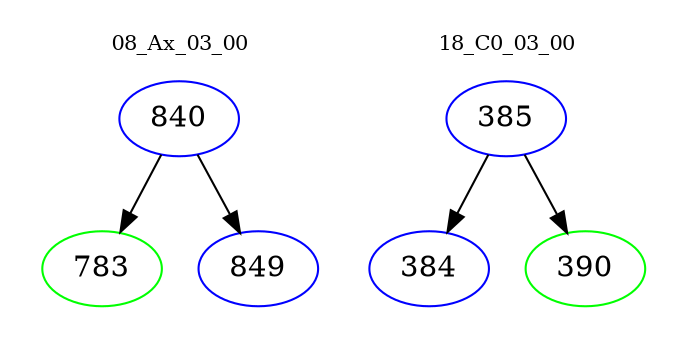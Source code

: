 digraph{
subgraph cluster_0 {
color = white
label = "08_Ax_03_00";
fontsize=10;
T0_840 [label="840", color="blue"]
T0_840 -> T0_783 [color="black"]
T0_783 [label="783", color="green"]
T0_840 -> T0_849 [color="black"]
T0_849 [label="849", color="blue"]
}
subgraph cluster_1 {
color = white
label = "18_C0_03_00";
fontsize=10;
T1_385 [label="385", color="blue"]
T1_385 -> T1_384 [color="black"]
T1_384 [label="384", color="blue"]
T1_385 -> T1_390 [color="black"]
T1_390 [label="390", color="green"]
}
}
